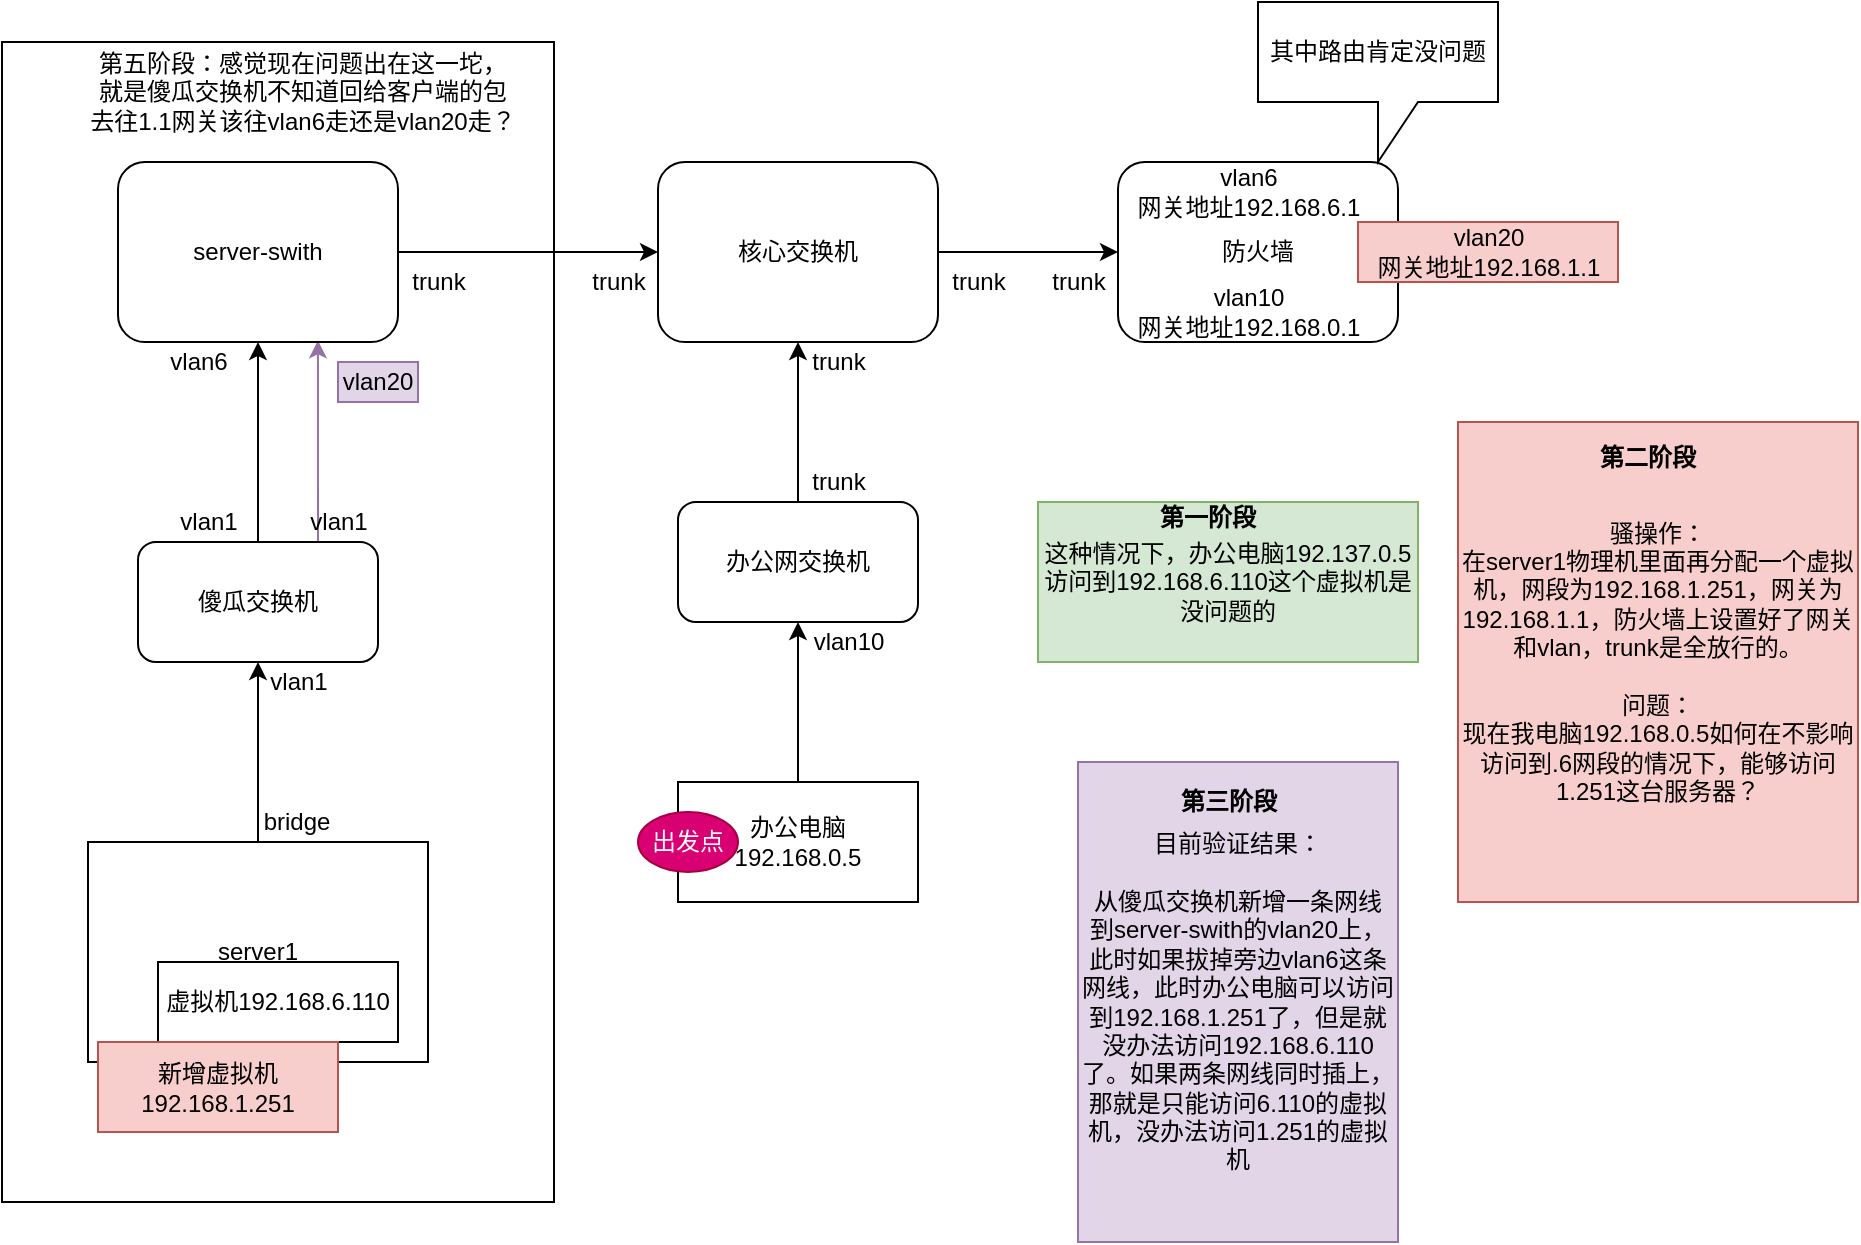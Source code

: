 <mxfile version="14.7.7" type="github">
  <diagram id="oZvrUA4AIRPvX7jO5bjR" name="Page-1">
    <mxGraphModel dx="1185" dy="635" grid="1" gridSize="10" guides="1" tooltips="1" connect="1" arrows="1" fold="1" page="1" pageScale="1" pageWidth="827" pageHeight="1169" math="0" shadow="0">
      <root>
        <mxCell id="0" />
        <mxCell id="1" parent="0" />
        <mxCell id="Wh2sE931mQzBKbUOHptG-44" value="" style="rounded=0;whiteSpace=wrap;html=1;" vertex="1" parent="1">
          <mxGeometry x="162" y="60" width="276" height="580" as="geometry" />
        </mxCell>
        <mxCell id="Wh2sE931mQzBKbUOHptG-9" style="edgeStyle=orthogonalEdgeStyle;rounded=0;orthogonalLoop=1;jettySize=auto;html=1;entryX=0.5;entryY=1;entryDx=0;entryDy=0;" edge="1" parent="1" source="Wh2sE931mQzBKbUOHptG-2" target="Wh2sE931mQzBKbUOHptG-8">
          <mxGeometry relative="1" as="geometry" />
        </mxCell>
        <mxCell id="Wh2sE931mQzBKbUOHptG-34" style="edgeStyle=orthogonalEdgeStyle;rounded=0;orthogonalLoop=1;jettySize=auto;html=1;exitX=0.75;exitY=0;exitDx=0;exitDy=0;entryX=0.714;entryY=0.991;entryDx=0;entryDy=0;entryPerimeter=0;fillColor=#e1d5e7;strokeColor=#9673a6;" edge="1" parent="1" source="Wh2sE931mQzBKbUOHptG-2" target="Wh2sE931mQzBKbUOHptG-8">
          <mxGeometry relative="1" as="geometry" />
        </mxCell>
        <mxCell id="Wh2sE931mQzBKbUOHptG-2" value="傻瓜交换机" style="rounded=1;whiteSpace=wrap;html=1;" vertex="1" parent="1">
          <mxGeometry x="230" y="310" width="120" height="60" as="geometry" />
        </mxCell>
        <mxCell id="Wh2sE931mQzBKbUOHptG-4" style="edgeStyle=orthogonalEdgeStyle;rounded=0;orthogonalLoop=1;jettySize=auto;html=1;" edge="1" parent="1" source="Wh2sE931mQzBKbUOHptG-3" target="Wh2sE931mQzBKbUOHptG-2">
          <mxGeometry relative="1" as="geometry" />
        </mxCell>
        <mxCell id="Wh2sE931mQzBKbUOHptG-3" value="server1" style="rounded=0;whiteSpace=wrap;html=1;" vertex="1" parent="1">
          <mxGeometry x="205" y="460" width="170" height="110" as="geometry" />
        </mxCell>
        <mxCell id="Wh2sE931mQzBKbUOHptG-5" value="bridge" style="text;html=1;align=center;verticalAlign=middle;resizable=0;points=[];autosize=1;strokeColor=none;" vertex="1" parent="1">
          <mxGeometry x="284" y="440" width="50" height="20" as="geometry" />
        </mxCell>
        <mxCell id="Wh2sE931mQzBKbUOHptG-6" value="vlan1" style="text;html=1;align=center;verticalAlign=middle;resizable=0;points=[];autosize=1;strokeColor=none;" vertex="1" parent="1">
          <mxGeometry x="290" y="370" width="40" height="20" as="geometry" />
        </mxCell>
        <mxCell id="Wh2sE931mQzBKbUOHptG-7" value="vlan1" style="text;html=1;align=center;verticalAlign=middle;resizable=0;points=[];autosize=1;strokeColor=none;" vertex="1" parent="1">
          <mxGeometry x="245" y="290" width="40" height="20" as="geometry" />
        </mxCell>
        <mxCell id="Wh2sE931mQzBKbUOHptG-12" style="edgeStyle=orthogonalEdgeStyle;rounded=0;orthogonalLoop=1;jettySize=auto;html=1;" edge="1" parent="1" source="Wh2sE931mQzBKbUOHptG-8" target="Wh2sE931mQzBKbUOHptG-11">
          <mxGeometry relative="1" as="geometry" />
        </mxCell>
        <mxCell id="Wh2sE931mQzBKbUOHptG-8" value="server-swith" style="rounded=1;whiteSpace=wrap;html=1;" vertex="1" parent="1">
          <mxGeometry x="220" y="120" width="140" height="90" as="geometry" />
        </mxCell>
        <mxCell id="Wh2sE931mQzBKbUOHptG-10" value="vlan6" style="text;html=1;align=center;verticalAlign=middle;resizable=0;points=[];autosize=1;strokeColor=none;" vertex="1" parent="1">
          <mxGeometry x="240" y="210" width="40" height="20" as="geometry" />
        </mxCell>
        <mxCell id="Wh2sE931mQzBKbUOHptG-16" style="edgeStyle=orthogonalEdgeStyle;rounded=0;orthogonalLoop=1;jettySize=auto;html=1;entryX=0;entryY=0.5;entryDx=0;entryDy=0;" edge="1" parent="1" source="Wh2sE931mQzBKbUOHptG-11" target="Wh2sE931mQzBKbUOHptG-15">
          <mxGeometry relative="1" as="geometry" />
        </mxCell>
        <mxCell id="Wh2sE931mQzBKbUOHptG-11" value="核心交换机" style="rounded=1;whiteSpace=wrap;html=1;" vertex="1" parent="1">
          <mxGeometry x="490" y="120" width="140" height="90" as="geometry" />
        </mxCell>
        <mxCell id="Wh2sE931mQzBKbUOHptG-13" value="trunk" style="text;html=1;align=center;verticalAlign=middle;resizable=0;points=[];autosize=1;strokeColor=none;" vertex="1" parent="1">
          <mxGeometry x="360" y="170" width="40" height="20" as="geometry" />
        </mxCell>
        <mxCell id="Wh2sE931mQzBKbUOHptG-14" value="trunk" style="text;html=1;align=center;verticalAlign=middle;resizable=0;points=[];autosize=1;strokeColor=none;" vertex="1" parent="1">
          <mxGeometry x="450" y="170" width="40" height="20" as="geometry" />
        </mxCell>
        <mxCell id="Wh2sE931mQzBKbUOHptG-15" value="防火墙" style="rounded=1;whiteSpace=wrap;html=1;" vertex="1" parent="1">
          <mxGeometry x="720" y="120" width="140" height="90" as="geometry" />
        </mxCell>
        <mxCell id="Wh2sE931mQzBKbUOHptG-17" value="trunk" style="text;html=1;align=center;verticalAlign=middle;resizable=0;points=[];autosize=1;strokeColor=none;" vertex="1" parent="1">
          <mxGeometry x="630" y="170" width="40" height="20" as="geometry" />
        </mxCell>
        <mxCell id="Wh2sE931mQzBKbUOHptG-18" value="trunk" style="text;html=1;align=center;verticalAlign=middle;resizable=0;points=[];autosize=1;strokeColor=none;" vertex="1" parent="1">
          <mxGeometry x="680" y="170" width="40" height="20" as="geometry" />
        </mxCell>
        <mxCell id="Wh2sE931mQzBKbUOHptG-19" value="vlan6&lt;br&gt;网关地址192.168.6.1" style="text;html=1;align=center;verticalAlign=middle;resizable=0;points=[];autosize=1;strokeColor=none;" vertex="1" parent="1">
          <mxGeometry x="720" y="120" width="130" height="30" as="geometry" />
        </mxCell>
        <mxCell id="Wh2sE931mQzBKbUOHptG-21" style="edgeStyle=orthogonalEdgeStyle;rounded=0;orthogonalLoop=1;jettySize=auto;html=1;entryX=0.5;entryY=1;entryDx=0;entryDy=0;" edge="1" parent="1" source="Wh2sE931mQzBKbUOHptG-20" target="Wh2sE931mQzBKbUOHptG-11">
          <mxGeometry relative="1" as="geometry" />
        </mxCell>
        <mxCell id="Wh2sE931mQzBKbUOHptG-20" value="办公网交换机" style="rounded=1;whiteSpace=wrap;html=1;" vertex="1" parent="1">
          <mxGeometry x="500" y="290" width="120" height="60" as="geometry" />
        </mxCell>
        <mxCell id="Wh2sE931mQzBKbUOHptG-22" value="trunk" style="text;html=1;align=center;verticalAlign=middle;resizable=0;points=[];autosize=1;strokeColor=none;" vertex="1" parent="1">
          <mxGeometry x="560" y="210" width="40" height="20" as="geometry" />
        </mxCell>
        <mxCell id="Wh2sE931mQzBKbUOHptG-23" value="trunk" style="text;html=1;align=center;verticalAlign=middle;resizable=0;points=[];autosize=1;strokeColor=none;" vertex="1" parent="1">
          <mxGeometry x="560" y="270" width="40" height="20" as="geometry" />
        </mxCell>
        <mxCell id="Wh2sE931mQzBKbUOHptG-25" style="edgeStyle=orthogonalEdgeStyle;rounded=0;orthogonalLoop=1;jettySize=auto;html=1;" edge="1" parent="1" source="Wh2sE931mQzBKbUOHptG-24" target="Wh2sE931mQzBKbUOHptG-20">
          <mxGeometry relative="1" as="geometry" />
        </mxCell>
        <mxCell id="Wh2sE931mQzBKbUOHptG-24" value="办公电脑&lt;br&gt;192.168.0.5" style="rounded=0;whiteSpace=wrap;html=1;" vertex="1" parent="1">
          <mxGeometry x="500" y="430" width="120" height="60" as="geometry" />
        </mxCell>
        <mxCell id="Wh2sE931mQzBKbUOHptG-26" value="vlan10" style="text;html=1;align=center;verticalAlign=middle;resizable=0;points=[];autosize=1;strokeColor=none;" vertex="1" parent="1">
          <mxGeometry x="560" y="350" width="50" height="20" as="geometry" />
        </mxCell>
        <mxCell id="Wh2sE931mQzBKbUOHptG-27" value="vlan10&lt;br&gt;网关地址192.168.0.1" style="text;html=1;align=center;verticalAlign=middle;resizable=0;points=[];autosize=1;strokeColor=none;" vertex="1" parent="1">
          <mxGeometry x="720" y="180" width="130" height="30" as="geometry" />
        </mxCell>
        <mxCell id="Wh2sE931mQzBKbUOHptG-28" value="其中路由肯定没问题" style="shape=callout;whiteSpace=wrap;html=1;perimeter=calloutPerimeter;" vertex="1" parent="1">
          <mxGeometry x="790" y="40" width="120" height="80" as="geometry" />
        </mxCell>
        <mxCell id="Wh2sE931mQzBKbUOHptG-29" value="这种情况下，办公电脑192.137.0.5访问到192.168.6.110这个虚拟机是没问题的" style="text;html=1;align=center;verticalAlign=middle;whiteSpace=wrap;rounded=0;fillColor=#d5e8d4;strokeColor=#82b366;" vertex="1" parent="1">
          <mxGeometry x="680" y="290" width="190" height="80" as="geometry" />
        </mxCell>
        <mxCell id="Wh2sE931mQzBKbUOHptG-30" value="虚拟机192.168.6.110" style="rounded=0;whiteSpace=wrap;html=1;" vertex="1" parent="1">
          <mxGeometry x="240" y="520" width="120" height="40" as="geometry" />
        </mxCell>
        <mxCell id="Wh2sE931mQzBKbUOHptG-31" value="新增虚拟机192.168.1.251" style="rounded=0;whiteSpace=wrap;html=1;fillColor=#f8cecc;strokeColor=#b85450;" vertex="1" parent="1">
          <mxGeometry x="210" y="560" width="120" height="45" as="geometry" />
        </mxCell>
        <mxCell id="Wh2sE931mQzBKbUOHptG-32" value="vlan20&lt;br&gt;网关地址192.168.1.1" style="text;html=1;align=center;verticalAlign=middle;resizable=0;points=[];autosize=1;strokeColor=#b85450;fillColor=#f8cecc;" vertex="1" parent="1">
          <mxGeometry x="840" y="150" width="130" height="30" as="geometry" />
        </mxCell>
        <mxCell id="Wh2sE931mQzBKbUOHptG-33" value="骚操作：&lt;br&gt;在server1物理机里面再分配一个虚拟机，网段为192.168.1.251，网关为192.168.1.1，防火墙上设置好了网关和vlan，trunk是全放行的。&lt;br&gt;&lt;br&gt;问题：&lt;br&gt;现在我电脑192.168.0.5如何在不影响访问到.6网段的情况下，能够访问1.251这台服务器？" style="text;html=1;strokeColor=#b85450;fillColor=#f8cecc;align=center;verticalAlign=middle;whiteSpace=wrap;rounded=0;" vertex="1" parent="1">
          <mxGeometry x="890" y="250" width="200" height="240" as="geometry" />
        </mxCell>
        <mxCell id="Wh2sE931mQzBKbUOHptG-35" value="vlan20" style="text;html=1;strokeColor=#9673a6;fillColor=#e1d5e7;align=center;verticalAlign=middle;whiteSpace=wrap;rounded=0;" vertex="1" parent="1">
          <mxGeometry x="330" y="220" width="40" height="20" as="geometry" />
        </mxCell>
        <mxCell id="Wh2sE931mQzBKbUOHptG-37" value="目前验证结果：&lt;br&gt;&lt;br&gt;从傻瓜交换机新增一条网线&lt;br&gt;到server-swith的vlan20上，此时如果拔掉旁边vlan6这条网线，此时办公电脑可以访问到192.168.1.251了，但是就没办法访问192.168.6.110了。如果两条网线同时插上，那就是只能访问6.110的虚拟机，没办法访问1.251的虚拟机" style="rounded=0;whiteSpace=wrap;html=1;fillColor=#e1d5e7;strokeColor=#9673a6;" vertex="1" parent="1">
          <mxGeometry x="700" y="420" width="160" height="240" as="geometry" />
        </mxCell>
        <mxCell id="Wh2sE931mQzBKbUOHptG-38" value="vlan1" style="text;html=1;align=center;verticalAlign=middle;resizable=0;points=[];autosize=1;strokeColor=none;" vertex="1" parent="1">
          <mxGeometry x="310" y="290" width="40" height="20" as="geometry" />
        </mxCell>
        <mxCell id="Wh2sE931mQzBKbUOHptG-41" value="第一阶段" style="text;html=1;strokeColor=none;fillColor=none;align=center;verticalAlign=middle;whiteSpace=wrap;rounded=0;fontStyle=1" vertex="1" parent="1">
          <mxGeometry x="730" y="283" width="70" height="30" as="geometry" />
        </mxCell>
        <mxCell id="Wh2sE931mQzBKbUOHptG-42" value="第二阶段" style="text;html=1;strokeColor=none;fillColor=none;align=center;verticalAlign=middle;whiteSpace=wrap;rounded=0;fontStyle=1" vertex="1" parent="1">
          <mxGeometry x="950" y="253" width="70" height="30" as="geometry" />
        </mxCell>
        <mxCell id="Wh2sE931mQzBKbUOHptG-43" value="第三阶段" style="text;html=1;align=center;verticalAlign=middle;resizable=0;points=[];autosize=1;strokeColor=none;fontStyle=1" vertex="1" parent="1">
          <mxGeometry x="745" y="430" width="60" height="20" as="geometry" />
        </mxCell>
        <mxCell id="Wh2sE931mQzBKbUOHptG-45" value="第五阶段：感觉现在问题出在这一坨，就是傻瓜交换机不知道回给客户端的包去往1.1网关该往vlan6走还是vlan20走？" style="text;html=1;strokeColor=none;fillColor=none;align=center;verticalAlign=middle;whiteSpace=wrap;rounded=0;" vertex="1" parent="1">
          <mxGeometry x="205" y="70" width="215" height="30" as="geometry" />
        </mxCell>
        <mxCell id="Wh2sE931mQzBKbUOHptG-46" value="出发点" style="ellipse;whiteSpace=wrap;html=1;fillColor=#d80073;strokeColor=#A50040;fontColor=#ffffff;" vertex="1" parent="1">
          <mxGeometry x="480" y="445" width="50" height="30" as="geometry" />
        </mxCell>
      </root>
    </mxGraphModel>
  </diagram>
</mxfile>
